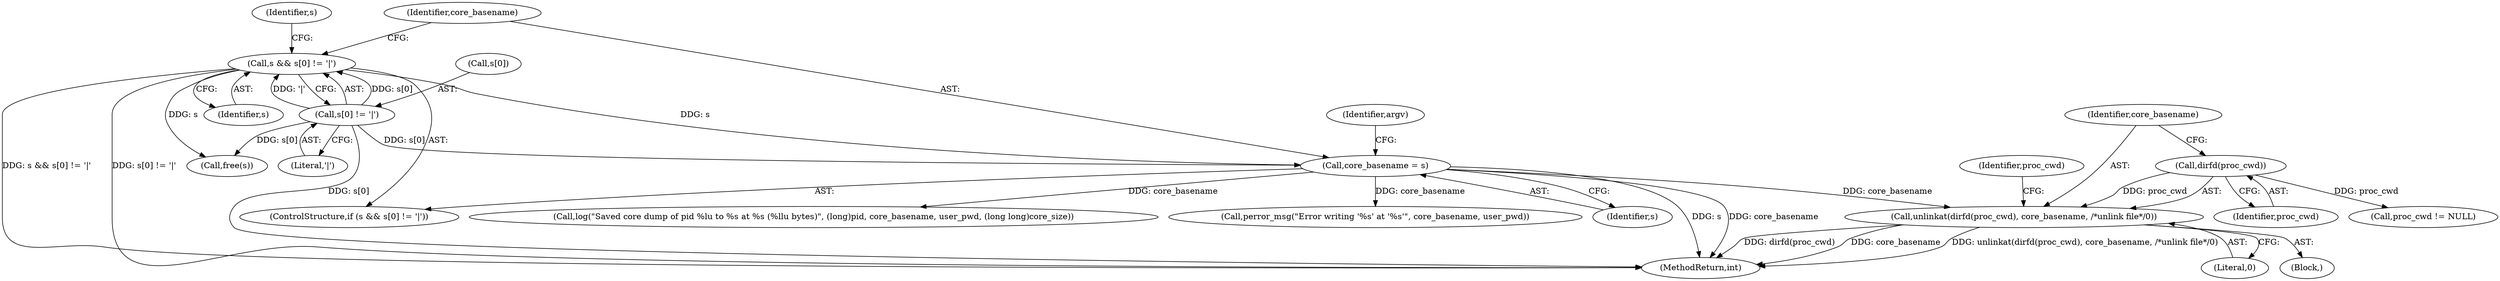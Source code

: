 digraph "0_abrt_8939398b82006ba1fec4ed491339fc075f43fc7c_1@API" {
"1001206" [label="(Call,unlinkat(dirfd(proc_cwd), core_basename, /*unlink file*/0))"];
"1001207" [label="(Call,dirfd(proc_cwd))"];
"1000345" [label="(Call,core_basename = s)"];
"1000338" [label="(Call,s && s[0] != '|')"];
"1000340" [label="(Call,s[0] != '|')"];
"1001180" [label="(Call,perror_msg(\"Error writing '%s' at '%s'\", core_basename, user_pwd))"];
"1000350" [label="(Identifier,s)"];
"1000347" [label="(Identifier,s)"];
"1000341" [label="(Call,s[0])"];
"1001209" [label="(Identifier,core_basename)"];
"1000339" [label="(Identifier,s)"];
"1000337" [label="(ControlStructure,if (s && s[0] != '|'))"];
"1001213" [label="(Identifier,proc_cwd)"];
"1000338" [label="(Call,s && s[0] != '|')"];
"1001206" [label="(Call,unlinkat(dirfd(proc_cwd), core_basename, /*unlink file*/0))"];
"1000346" [label="(Identifier,core_basename)"];
"1001207" [label="(Call,dirfd(proc_cwd))"];
"1001212" [label="(Call,proc_cwd != NULL)"];
"1001210" [label="(Literal,0)"];
"1000355" [label="(Identifier,argv)"];
"1001219" [label="(Call,log(\"Saved core dump of pid %lu to %s at %s (%llu bytes)\", (long)pid, core_basename, user_pwd, (long long)core_size))"];
"1001205" [label="(Block,)"];
"1000344" [label="(Literal,'|')"];
"1000345" [label="(Call,core_basename = s)"];
"1000340" [label="(Call,s[0] != '|')"];
"1001237" [label="(MethodReturn,int)"];
"1001208" [label="(Identifier,proc_cwd)"];
"1000349" [label="(Call,free(s))"];
"1001206" -> "1001205"  [label="AST: "];
"1001206" -> "1001210"  [label="CFG: "];
"1001207" -> "1001206"  [label="AST: "];
"1001209" -> "1001206"  [label="AST: "];
"1001210" -> "1001206"  [label="AST: "];
"1001213" -> "1001206"  [label="CFG: "];
"1001206" -> "1001237"  [label="DDG: core_basename"];
"1001206" -> "1001237"  [label="DDG: unlinkat(dirfd(proc_cwd), core_basename, /*unlink file*/0)"];
"1001206" -> "1001237"  [label="DDG: dirfd(proc_cwd)"];
"1001207" -> "1001206"  [label="DDG: proc_cwd"];
"1000345" -> "1001206"  [label="DDG: core_basename"];
"1001207" -> "1001208"  [label="CFG: "];
"1001208" -> "1001207"  [label="AST: "];
"1001209" -> "1001207"  [label="CFG: "];
"1001207" -> "1001212"  [label="DDG: proc_cwd"];
"1000345" -> "1000337"  [label="AST: "];
"1000345" -> "1000347"  [label="CFG: "];
"1000346" -> "1000345"  [label="AST: "];
"1000347" -> "1000345"  [label="AST: "];
"1000355" -> "1000345"  [label="CFG: "];
"1000345" -> "1001237"  [label="DDG: s"];
"1000345" -> "1001237"  [label="DDG: core_basename"];
"1000338" -> "1000345"  [label="DDG: s"];
"1000340" -> "1000345"  [label="DDG: s[0]"];
"1000345" -> "1001180"  [label="DDG: core_basename"];
"1000345" -> "1001219"  [label="DDG: core_basename"];
"1000338" -> "1000337"  [label="AST: "];
"1000338" -> "1000339"  [label="CFG: "];
"1000338" -> "1000340"  [label="CFG: "];
"1000339" -> "1000338"  [label="AST: "];
"1000340" -> "1000338"  [label="AST: "];
"1000346" -> "1000338"  [label="CFG: "];
"1000350" -> "1000338"  [label="CFG: "];
"1000338" -> "1001237"  [label="DDG: s && s[0] != '|'"];
"1000338" -> "1001237"  [label="DDG: s[0] != '|'"];
"1000340" -> "1000338"  [label="DDG: s[0]"];
"1000340" -> "1000338"  [label="DDG: '|'"];
"1000338" -> "1000349"  [label="DDG: s"];
"1000340" -> "1000344"  [label="CFG: "];
"1000341" -> "1000340"  [label="AST: "];
"1000344" -> "1000340"  [label="AST: "];
"1000340" -> "1001237"  [label="DDG: s[0]"];
"1000340" -> "1000349"  [label="DDG: s[0]"];
}
